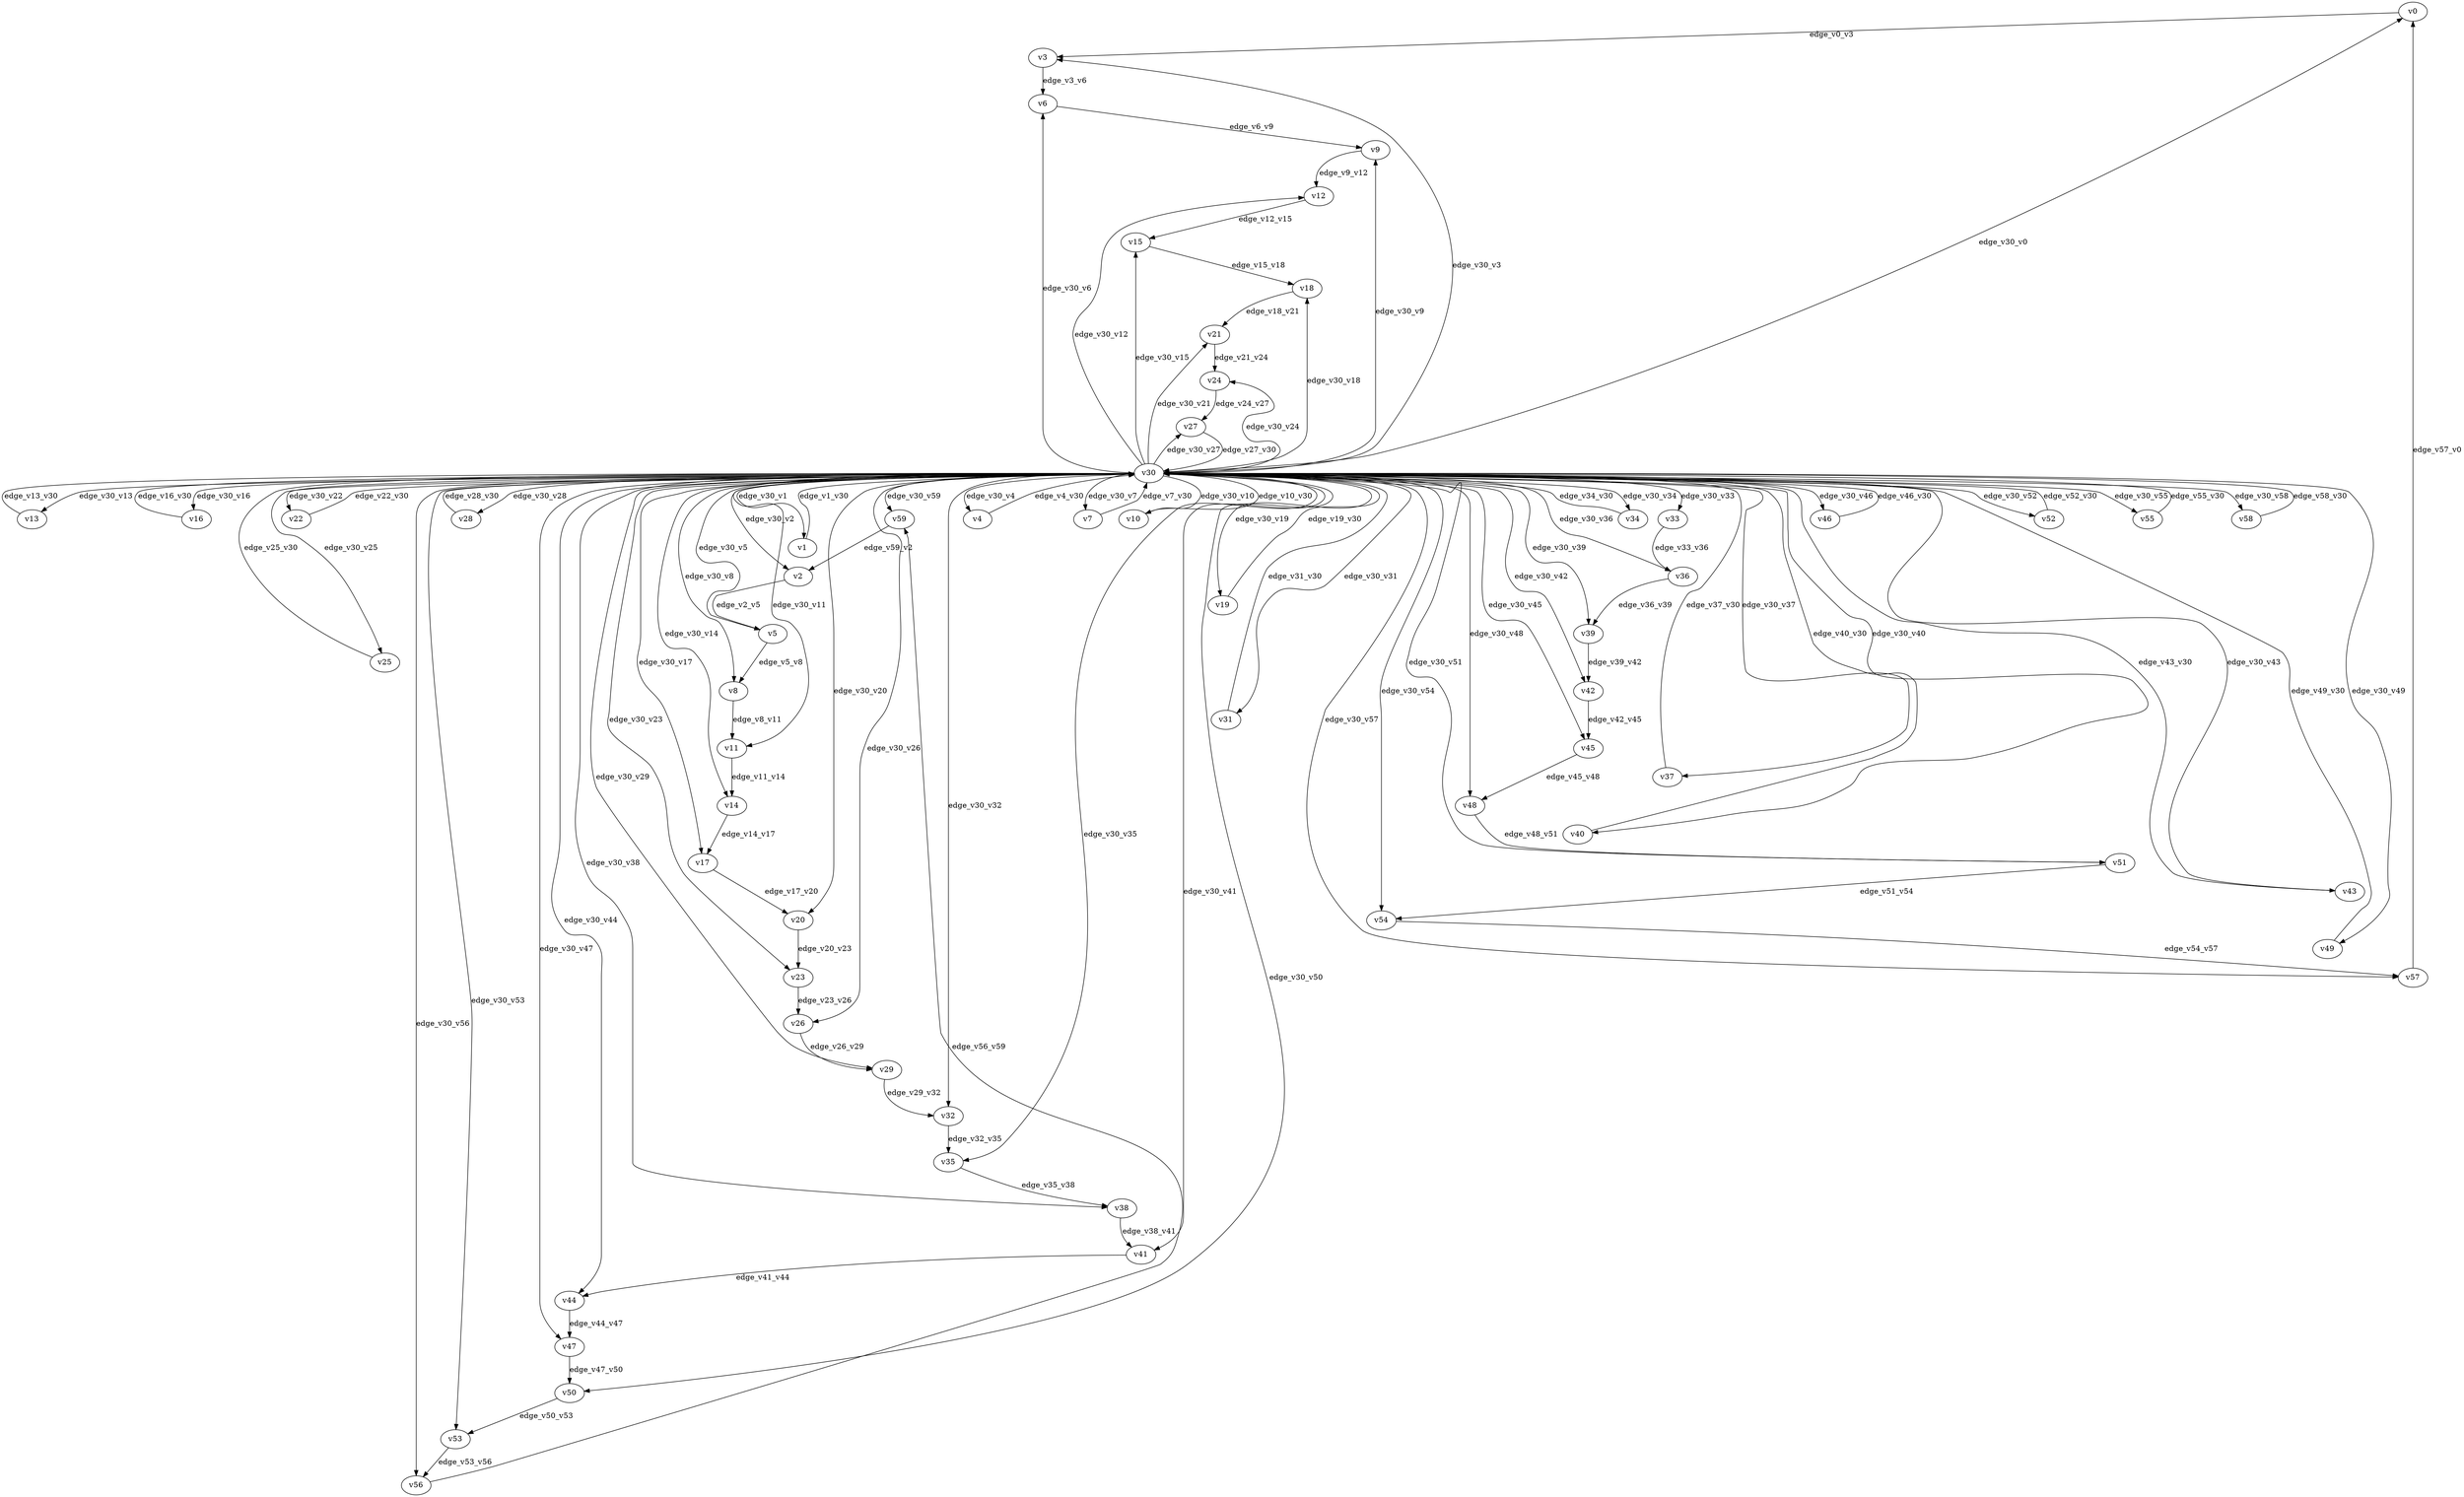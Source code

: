 digraph test080 {
    // Discounted game test case
    // Vertex properties: name [player=X]
    // Edge properties: [weight=Y, discount=Z]

    v0 [name="v0", player=0];
    v1 [name="v1", player=1];
    v2 [name="v2", player=0];
    v3 [name="v3", player=1];
    v4 [name="v4", player=0];
    v5 [name="v5", player=1];
    v6 [name="v6", player=0];
    v7 [name="v7", player=1];
    v8 [name="v8", player=0];
    v9 [name="v9", player=1];
    v10 [name="v10", player=0];
    v11 [name="v11", player=1];
    v12 [name="v12", player=0];
    v13 [name="v13", player=1];
    v14 [name="v14", player=0];
    v15 [name="v15", player=1];
    v16 [name="v16", player=0];
    v17 [name="v17", player=1];
    v18 [name="v18", player=0];
    v19 [name="v19", player=1];
    v20 [name="v20", player=0];
    v21 [name="v21", player=1];
    v22 [name="v22", player=0];
    v23 [name="v23", player=1];
    v24 [name="v24", player=0];
    v25 [name="v25", player=1];
    v26 [name="v26", player=0];
    v27 [name="v27", player=1];
    v28 [name="v28", player=0];
    v29 [name="v29", player=1];
    v30 [name="v30", player=0];
    v31 [name="v31", player=1];
    v32 [name="v32", player=0];
    v33 [name="v33", player=1];
    v34 [name="v34", player=0];
    v35 [name="v35", player=1];
    v36 [name="v36", player=0];
    v37 [name="v37", player=1];
    v38 [name="v38", player=0];
    v39 [name="v39", player=1];
    v40 [name="v40", player=0];
    v41 [name="v41", player=1];
    v42 [name="v42", player=0];
    v43 [name="v43", player=1];
    v44 [name="v44", player=0];
    v45 [name="v45", player=1];
    v46 [name="v46", player=0];
    v47 [name="v47", player=1];
    v48 [name="v48", player=0];
    v49 [name="v49", player=1];
    v50 [name="v50", player=0];
    v51 [name="v51", player=1];
    v52 [name="v52", player=0];
    v53 [name="v53", player=1];
    v54 [name="v54", player=0];
    v55 [name="v55", player=1];
    v56 [name="v56", player=0];
    v57 [name="v57", player=1];
    v58 [name="v58", player=0];
    v59 [name="v59", player=1];

    v30 -> v0 [label="edge_v30_v0", weight=0.10, discount=0.611];
    v30 -> v1 [label="edge_v30_v1", weight=0.13, discount=0.611];
    v1 -> v30 [label="edge_v1_v30", weight=-1.83, discount=0.611];
    v30 -> v2 [label="edge_v30_v2", weight=4.78, discount=0.611];
    v30 -> v3 [label="edge_v30_v3", weight=-3.81, discount=0.611];
    v30 -> v4 [label="edge_v30_v4", weight=5.21, discount=0.611];
    v4 -> v30 [label="edge_v4_v30", weight=3.75, discount=0.611];
    v30 -> v5 [label="edge_v30_v5", weight=-2.85, discount=0.611];
    v30 -> v6 [label="edge_v30_v6", weight=3.19, discount=0.611];
    v30 -> v7 [label="edge_v30_v7", weight=9.88, discount=0.611];
    v7 -> v30 [label="edge_v7_v30", weight=8.07, discount=0.611];
    v30 -> v8 [label="edge_v30_v8", weight=6.06, discount=0.611];
    v30 -> v9 [label="edge_v30_v9", weight=7.81, discount=0.611];
    v30 -> v10 [label="edge_v30_v10", weight=9.50, discount=0.611];
    v10 -> v30 [label="edge_v10_v30", weight=9.10, discount=0.611];
    v30 -> v11 [label="edge_v30_v11", weight=-5.98, discount=0.611];
    v30 -> v12 [label="edge_v30_v12", weight=-0.07, discount=0.611];
    v30 -> v13 [label="edge_v30_v13", weight=3.38, discount=0.611];
    v13 -> v30 [label="edge_v13_v30", weight=3.78, discount=0.611];
    v30 -> v14 [label="edge_v30_v14", weight=2.58, discount=0.611];
    v30 -> v15 [label="edge_v30_v15", weight=7.04, discount=0.611];
    v30 -> v16 [label="edge_v30_v16", weight=4.74, discount=0.611];
    v16 -> v30 [label="edge_v16_v30", weight=2.11, discount=0.611];
    v30 -> v17 [label="edge_v30_v17", weight=9.57, discount=0.611];
    v30 -> v18 [label="edge_v30_v18", weight=3.87, discount=0.611];
    v30 -> v19 [label="edge_v30_v19", weight=-2.99, discount=0.611];
    v19 -> v30 [label="edge_v19_v30", weight=-1.33, discount=0.611];
    v30 -> v20 [label="edge_v30_v20", weight=2.42, discount=0.611];
    v30 -> v21 [label="edge_v30_v21", weight=2.99, discount=0.611];
    v30 -> v22 [label="edge_v30_v22", weight=2.22, discount=0.611];
    v22 -> v30 [label="edge_v22_v30", weight=2.63, discount=0.611];
    v30 -> v23 [label="edge_v30_v23", weight=-4.96, discount=0.611];
    v30 -> v24 [label="edge_v30_v24", weight=-1.09, discount=0.611];
    v30 -> v25 [label="edge_v30_v25", weight=-4.23, discount=0.611];
    v25 -> v30 [label="edge_v25_v30", weight=-6.32, discount=0.611];
    v30 -> v26 [label="edge_v30_v26", weight=2.25, discount=0.611];
    v30 -> v27 [label="edge_v30_v27", weight=-3.38, discount=0.611];
    v30 -> v28 [label="edge_v30_v28", weight=4.41, discount=0.611];
    v28 -> v30 [label="edge_v28_v30", weight=7.12, discount=0.611];
    v30 -> v29 [label="edge_v30_v29", weight=-5.20, discount=0.611];
    v30 -> v31 [label="edge_v30_v31", weight=-2.99, discount=0.611];
    v31 -> v30 [label="edge_v31_v30", weight=-3.97, discount=0.611];
    v30 -> v32 [label="edge_v30_v32", weight=8.19, discount=0.611];
    v30 -> v33 [label="edge_v30_v33", weight=-3.15, discount=0.611];
    v30 -> v34 [label="edge_v30_v34", weight=7.93, discount=0.611];
    v34 -> v30 [label="edge_v34_v30", weight=8.45, discount=0.611];
    v30 -> v35 [label="edge_v30_v35", weight=-4.47, discount=0.611];
    v30 -> v36 [label="edge_v30_v36", weight=-3.43, discount=0.611];
    v30 -> v37 [label="edge_v30_v37", weight=-1.31, discount=0.611];
    v37 -> v30 [label="edge_v37_v30", weight=-0.07, discount=0.611];
    v30 -> v38 [label="edge_v30_v38", weight=2.40, discount=0.611];
    v30 -> v39 [label="edge_v30_v39", weight=9.37, discount=0.611];
    v30 -> v40 [label="edge_v30_v40", weight=-2.14, discount=0.611];
    v40 -> v30 [label="edge_v40_v30", weight=-4.88, discount=0.611];
    v30 -> v41 [label="edge_v30_v41", weight=8.35, discount=0.611];
    v30 -> v42 [label="edge_v30_v42", weight=-1.27, discount=0.611];
    v30 -> v43 [label="edge_v30_v43", weight=-4.27, discount=0.611];
    v43 -> v30 [label="edge_v43_v30", weight=-4.30, discount=0.611];
    v30 -> v44 [label="edge_v30_v44", weight=2.35, discount=0.611];
    v30 -> v45 [label="edge_v30_v45", weight=-3.42, discount=0.611];
    v30 -> v46 [label="edge_v30_v46", weight=3.83, discount=0.611];
    v46 -> v30 [label="edge_v46_v30", weight=1.61, discount=0.611];
    v30 -> v47 [label="edge_v30_v47", weight=5.81, discount=0.611];
    v30 -> v48 [label="edge_v30_v48", weight=9.71, discount=0.611];
    v30 -> v49 [label="edge_v30_v49", weight=-2.38, discount=0.611];
    v49 -> v30 [label="edge_v49_v30", weight=-1.16, discount=0.611];
    v30 -> v50 [label="edge_v30_v50", weight=0.80, discount=0.611];
    v30 -> v51 [label="edge_v30_v51", weight=-3.50, discount=0.611];
    v30 -> v52 [label="edge_v30_v52", weight=5.51, discount=0.611];
    v52 -> v30 [label="edge_v52_v30", weight=6.02, discount=0.611];
    v30 -> v53 [label="edge_v30_v53", weight=-2.03, discount=0.611];
    v30 -> v54 [label="edge_v30_v54", weight=3.62, discount=0.611];
    v30 -> v55 [label="edge_v30_v55", weight=4.82, discount=0.611];
    v55 -> v30 [label="edge_v55_v30", weight=4.40, discount=0.611];
    v30 -> v56 [label="edge_v30_v56", weight=2.99, discount=0.611];
    v30 -> v57 [label="edge_v30_v57", weight=-2.82, discount=0.611];
    v30 -> v58 [label="edge_v30_v58", weight=3.44, discount=0.611];
    v58 -> v30 [label="edge_v58_v30", weight=0.58, discount=0.611];
    v30 -> v59 [label="edge_v30_v59", weight=6.94, discount=0.611];
    v0 -> v3 [label="edge_v0_v3", weight=-2.49, discount=0.611];
    v2 -> v5 [label="edge_v2_v5", weight=-0.53, discount=0.611];
    v3 -> v6 [label="edge_v3_v6", weight=6.56, discount=0.611];
    v5 -> v8 [label="edge_v5_v8", weight=-2.49, discount=0.611];
    v6 -> v9 [label="edge_v6_v9", weight=1.53, discount=0.611];
    v8 -> v11 [label="edge_v8_v11", weight=-1.32, discount=0.611];
    v9 -> v12 [label="edge_v9_v12", weight=3.08, discount=0.611];
    v11 -> v14 [label="edge_v11_v14", weight=4.00, discount=0.611];
    v12 -> v15 [label="edge_v12_v15", weight=1.72, discount=0.611];
    v14 -> v17 [label="edge_v14_v17", weight=-2.23, discount=0.611];
    v15 -> v18 [label="edge_v15_v18", weight=0.45, discount=0.611];
    v17 -> v20 [label="edge_v17_v20", weight=-2.57, discount=0.611];
    v18 -> v21 [label="edge_v18_v21", weight=-0.82, discount=0.611];
    v20 -> v23 [label="edge_v20_v23", weight=6.51, discount=0.611];
    v21 -> v24 [label="edge_v21_v24", weight=6.45, discount=0.611];
    v23 -> v26 [label="edge_v23_v26", weight=5.35, discount=0.611];
    v24 -> v27 [label="edge_v24_v27", weight=-2.70, discount=0.611];
    v26 -> v29 [label="edge_v26_v29", weight=0.82, discount=0.611];
    v27 -> v30 [label="edge_v27_v30", weight=0.64, discount=0.611];
    v29 -> v32 [label="edge_v29_v32", weight=1.79, discount=0.611];
    v32 -> v35 [label="edge_v32_v35", weight=4.81, discount=0.611];
    v33 -> v36 [label="edge_v33_v36", weight=0.11, discount=0.611];
    v35 -> v38 [label="edge_v35_v38", weight=-0.15, discount=0.611];
    v36 -> v39 [label="edge_v36_v39", weight=-3.00, discount=0.611];
    v38 -> v41 [label="edge_v38_v41", weight=6.93, discount=0.611];
    v39 -> v42 [label="edge_v39_v42", weight=3.54, discount=0.611];
    v41 -> v44 [label="edge_v41_v44", weight=2.30, discount=0.611];
    v42 -> v45 [label="edge_v42_v45", weight=5.97, discount=0.611];
    v44 -> v47 [label="edge_v44_v47", weight=6.35, discount=0.611];
    v45 -> v48 [label="edge_v45_v48", weight=-1.24, discount=0.611];
    v47 -> v50 [label="edge_v47_v50", weight=5.10, discount=0.611];
    v48 -> v51 [label="edge_v48_v51", weight=0.84, discount=0.611];
    v50 -> v53 [label="edge_v50_v53", weight=0.27, discount=0.611];
    v51 -> v54 [label="edge_v51_v54", weight=-2.30, discount=0.611];
    v53 -> v56 [label="edge_v53_v56", weight=-0.35, discount=0.611];
    v54 -> v57 [label="edge_v54_v57", weight=-2.14, discount=0.611];
    v56 -> v59 [label="edge_v56_v59", weight=-0.73, discount=0.611];
    v57 -> v0 [label="edge_v57_v0", weight=2.03, discount=0.611];
    v59 -> v2 [label="edge_v59_v2", weight=-0.39, discount=0.611];
}
